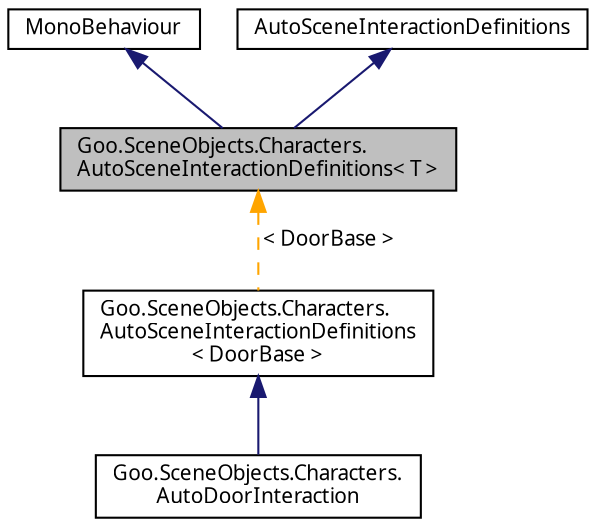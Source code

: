 digraph "Goo.SceneObjects.Characters.AutoSceneInteractionDefinitions&lt; T &gt;"
{
 // LATEX_PDF_SIZE
  edge [fontname="Calibrii",fontsize="10",labelfontname="Calibrii",labelfontsize="10"];
  node [fontname="Calibrii",fontsize="10",shape=record];
  Node1 [label="Goo.SceneObjects.Characters.\lAutoSceneInteractionDefinitions\< T \>",height=0.2,width=0.4,color="black", fillcolor="grey75", style="filled", fontcolor="black",tooltip=" "];
  Node2 -> Node1 [dir="back",color="midnightblue",fontsize="10",style="solid",fontname="Calibrii"];
  Node2 [label="MonoBehaviour",height=0.2,width=0.4,color="black", fillcolor="white", style="filled",tooltip=" "];
  Node3 -> Node1 [dir="back",color="midnightblue",fontsize="10",style="solid",fontname="Calibrii"];
  Node3 [label="AutoSceneInteractionDefinitions",height=0.2,width=0.4,color="black", fillcolor="white", style="filled",tooltip=" "];
  Node1 -> Node4 [dir="back",color="orange",fontsize="10",style="dashed",label=" \< DoorBase \>" ,fontname="Calibrii"];
  Node4 [label="Goo.SceneObjects.Characters.\lAutoSceneInteractionDefinitions\l\< DoorBase \>",height=0.2,width=0.4,color="black", fillcolor="white", style="filled",URL="$d3/d1d/classGoo_1_1SceneObjects_1_1Characters_1_1AutoSceneInteractionDefinitions.html",tooltip=" "];
  Node4 -> Node5 [dir="back",color="midnightblue",fontsize="10",style="solid",fontname="Calibrii"];
  Node5 [label="Goo.SceneObjects.Characters.\lAutoDoorInteraction",height=0.2,width=0.4,color="black", fillcolor="white", style="filled",URL="$da/d57/classGoo_1_1SceneObjects_1_1Characters_1_1AutoDoorInteraction.html",tooltip=" "];
}
